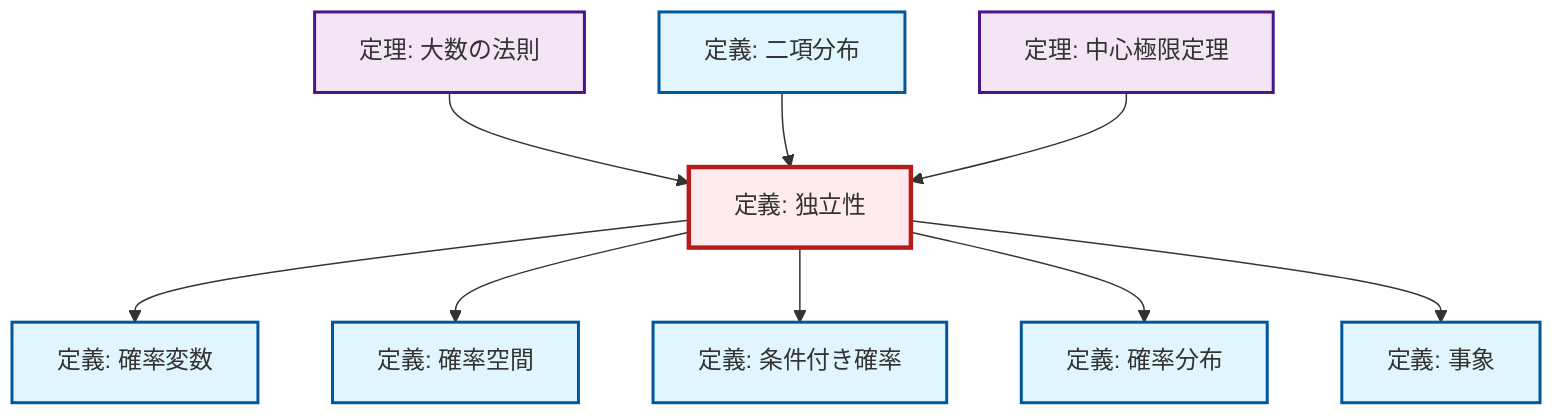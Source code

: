 graph TD
    classDef definition fill:#e1f5fe,stroke:#01579b,stroke-width:2px
    classDef theorem fill:#f3e5f5,stroke:#4a148c,stroke-width:2px
    classDef axiom fill:#fff3e0,stroke:#e65100,stroke-width:2px
    classDef example fill:#e8f5e9,stroke:#1b5e20,stroke-width:2px
    classDef current fill:#ffebee,stroke:#b71c1c,stroke-width:3px
    def-independence["定義: 独立性"]:::definition
    thm-law-of-large-numbers["定理: 大数の法則"]:::theorem
    def-conditional-probability["定義: 条件付き確率"]:::definition
    thm-central-limit["定理: 中心極限定理"]:::theorem
    def-binomial-distribution["定義: 二項分布"]:::definition
    def-event["定義: 事象"]:::definition
    def-random-variable["定義: 確率変数"]:::definition
    def-probability-space["定義: 確率空間"]:::definition
    def-probability-distribution["定義: 確率分布"]:::definition
    def-independence --> def-random-variable
    def-independence --> def-probability-space
    thm-law-of-large-numbers --> def-independence
    def-independence --> def-conditional-probability
    def-binomial-distribution --> def-independence
    thm-central-limit --> def-independence
    def-independence --> def-probability-distribution
    def-independence --> def-event
    class def-independence current